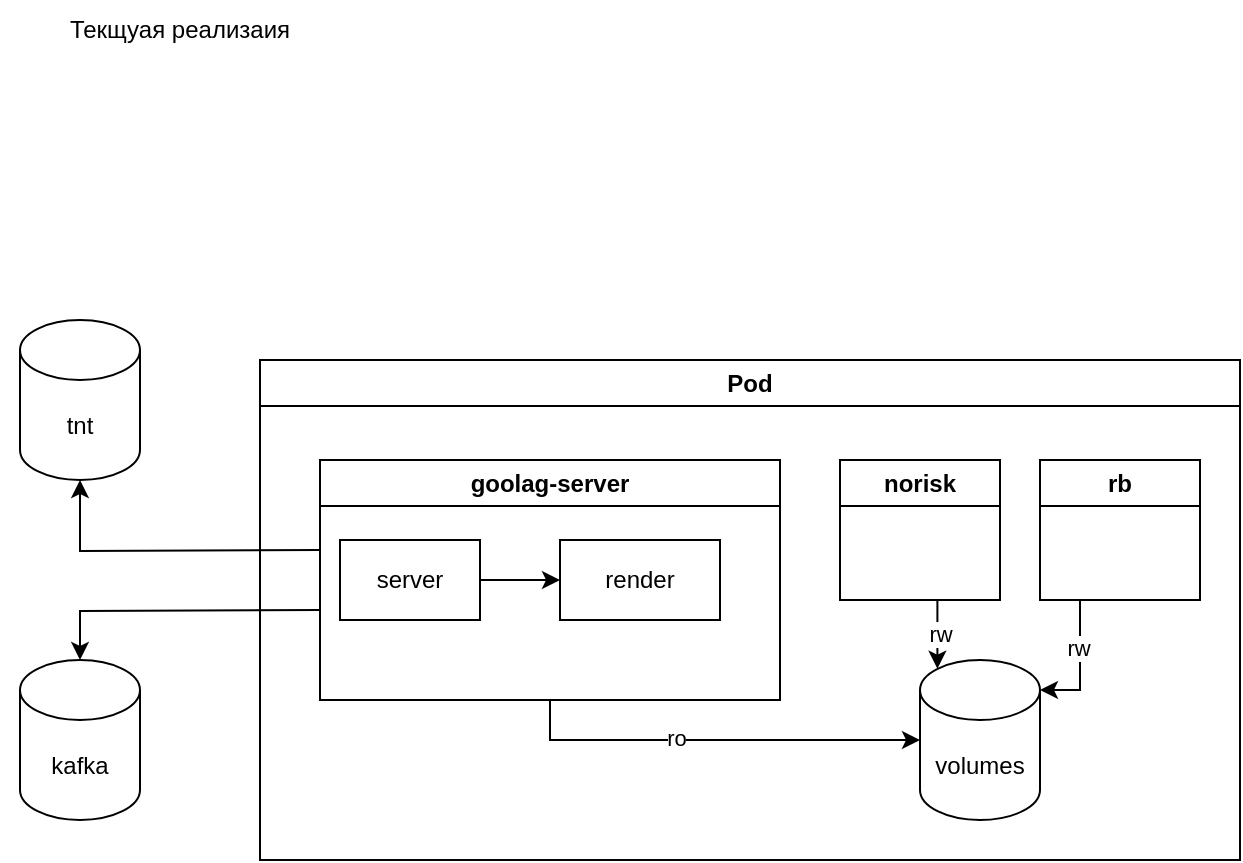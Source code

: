 <mxfile version="21.6.6" type="github">
  <diagram name="Страница 1" id="YcJ9oTsvfx0K6uPgNO41">
    <mxGraphModel dx="735" dy="414" grid="1" gridSize="10" guides="1" tooltips="1" connect="1" arrows="1" fold="1" page="1" pageScale="1" pageWidth="827" pageHeight="1169" math="0" shadow="0">
      <root>
        <mxCell id="0" />
        <mxCell id="1" parent="0" />
        <mxCell id="7Q8KEegyFKOKc185R5Ez-2" value="Текщуая реализаия" style="text;html=1;strokeColor=none;fillColor=none;align=center;verticalAlign=middle;whiteSpace=wrap;rounded=0;" vertex="1" parent="1">
          <mxGeometry x="110" y="20" width="180" height="30" as="geometry" />
        </mxCell>
        <mxCell id="7Q8KEegyFKOKc185R5Ez-4" value="Pod" style="swimlane;whiteSpace=wrap;html=1;" vertex="1" parent="1">
          <mxGeometry x="240" y="200" width="490" height="250" as="geometry" />
        </mxCell>
        <mxCell id="7Q8KEegyFKOKc185R5Ez-25" style="edgeStyle=orthogonalEdgeStyle;rounded=0;orthogonalLoop=1;jettySize=auto;html=1;exitX=0.5;exitY=1;exitDx=0;exitDy=0;" edge="1" parent="7Q8KEegyFKOKc185R5Ez-4" source="7Q8KEegyFKOKc185R5Ez-10" target="7Q8KEegyFKOKc185R5Ez-24">
          <mxGeometry relative="1" as="geometry" />
        </mxCell>
        <mxCell id="7Q8KEegyFKOKc185R5Ez-26" value="ro" style="edgeLabel;html=1;align=center;verticalAlign=middle;resizable=0;points=[];" vertex="1" connectable="0" parent="7Q8KEegyFKOKc185R5Ez-25">
          <mxGeometry x="-0.195" y="1" relative="1" as="geometry">
            <mxPoint as="offset" />
          </mxGeometry>
        </mxCell>
        <mxCell id="7Q8KEegyFKOKc185R5Ez-10" value="goolag-server" style="swimlane;whiteSpace=wrap;html=1;" vertex="1" parent="7Q8KEegyFKOKc185R5Ez-4">
          <mxGeometry x="30" y="50" width="230" height="120" as="geometry" />
        </mxCell>
        <mxCell id="7Q8KEegyFKOKc185R5Ez-14" value="" style="edgeStyle=orthogonalEdgeStyle;rounded=0;orthogonalLoop=1;jettySize=auto;html=1;" edge="1" parent="7Q8KEegyFKOKc185R5Ez-10" source="7Q8KEegyFKOKc185R5Ez-11" target="7Q8KEegyFKOKc185R5Ez-13">
          <mxGeometry relative="1" as="geometry" />
        </mxCell>
        <mxCell id="7Q8KEegyFKOKc185R5Ez-11" value="server" style="whiteSpace=wrap;html=1;" vertex="1" parent="7Q8KEegyFKOKc185R5Ez-10">
          <mxGeometry x="10" y="40" width="70" height="40" as="geometry" />
        </mxCell>
        <mxCell id="7Q8KEegyFKOKc185R5Ez-13" value="render" style="rounded=0;whiteSpace=wrap;html=1;" vertex="1" parent="7Q8KEegyFKOKc185R5Ez-10">
          <mxGeometry x="120" y="40" width="80" height="40" as="geometry" />
        </mxCell>
        <mxCell id="7Q8KEegyFKOKc185R5Ez-27" style="edgeStyle=orthogonalEdgeStyle;rounded=0;orthogonalLoop=1;jettySize=auto;html=1;exitX=0.5;exitY=1;exitDx=0;exitDy=0;entryX=0.145;entryY=0;entryDx=0;entryDy=4.35;entryPerimeter=0;" edge="1" parent="7Q8KEegyFKOKc185R5Ez-4" source="7Q8KEegyFKOKc185R5Ez-16" target="7Q8KEegyFKOKc185R5Ez-24">
          <mxGeometry relative="1" as="geometry" />
        </mxCell>
        <mxCell id="7Q8KEegyFKOKc185R5Ez-28" value="rw" style="edgeLabel;html=1;align=center;verticalAlign=middle;resizable=0;points=[];" vertex="1" connectable="0" parent="7Q8KEegyFKOKc185R5Ez-27">
          <mxGeometry x="0.183" y="1" relative="1" as="geometry">
            <mxPoint as="offset" />
          </mxGeometry>
        </mxCell>
        <mxCell id="7Q8KEegyFKOKc185R5Ez-16" value="norisk" style="swimlane;whiteSpace=wrap;html=1;" vertex="1" parent="7Q8KEegyFKOKc185R5Ez-4">
          <mxGeometry x="290" y="50" width="80" height="70" as="geometry" />
        </mxCell>
        <mxCell id="7Q8KEegyFKOKc185R5Ez-29" style="edgeStyle=orthogonalEdgeStyle;rounded=0;orthogonalLoop=1;jettySize=auto;html=1;exitX=0.25;exitY=1;exitDx=0;exitDy=0;entryX=1;entryY=0;entryDx=0;entryDy=15;entryPerimeter=0;" edge="1" parent="7Q8KEegyFKOKc185R5Ez-4" source="7Q8KEegyFKOKc185R5Ez-23" target="7Q8KEegyFKOKc185R5Ez-24">
          <mxGeometry relative="1" as="geometry" />
        </mxCell>
        <mxCell id="7Q8KEegyFKOKc185R5Ez-30" value="rw" style="edgeLabel;html=1;align=center;verticalAlign=middle;resizable=0;points=[];" vertex="1" connectable="0" parent="7Q8KEegyFKOKc185R5Ez-29">
          <mxGeometry x="-0.28" y="-1" relative="1" as="geometry">
            <mxPoint as="offset" />
          </mxGeometry>
        </mxCell>
        <mxCell id="7Q8KEegyFKOKc185R5Ez-23" value="rb" style="swimlane;whiteSpace=wrap;html=1;" vertex="1" parent="7Q8KEegyFKOKc185R5Ez-4">
          <mxGeometry x="390" y="50" width="80" height="70" as="geometry" />
        </mxCell>
        <mxCell id="7Q8KEegyFKOKc185R5Ez-24" value="volumes" style="shape=cylinder3;whiteSpace=wrap;html=1;boundedLbl=1;backgroundOutline=1;size=15;" vertex="1" parent="7Q8KEegyFKOKc185R5Ez-4">
          <mxGeometry x="330" y="150" width="60" height="80" as="geometry" />
        </mxCell>
        <mxCell id="7Q8KEegyFKOKc185R5Ez-6" value="tnt" style="shape=cylinder3;whiteSpace=wrap;html=1;boundedLbl=1;backgroundOutline=1;size=15;" vertex="1" parent="1">
          <mxGeometry x="120" y="180" width="60" height="80" as="geometry" />
        </mxCell>
        <mxCell id="7Q8KEegyFKOKc185R5Ez-7" value="kafka" style="shape=cylinder3;whiteSpace=wrap;html=1;boundedLbl=1;backgroundOutline=1;size=15;" vertex="1" parent="1">
          <mxGeometry x="120" y="350" width="60" height="80" as="geometry" />
        </mxCell>
        <mxCell id="7Q8KEegyFKOKc185R5Ez-8" style="edgeStyle=orthogonalEdgeStyle;rounded=0;orthogonalLoop=1;jettySize=auto;html=1;exitX=0;exitY=0.25;exitDx=0;exitDy=0;" edge="1" parent="1" target="7Q8KEegyFKOKc185R5Ez-6">
          <mxGeometry relative="1" as="geometry">
            <mxPoint x="270" y="295" as="sourcePoint" />
          </mxGeometry>
        </mxCell>
        <mxCell id="7Q8KEegyFKOKc185R5Ez-9" style="edgeStyle=orthogonalEdgeStyle;rounded=0;orthogonalLoop=1;jettySize=auto;html=1;exitX=0;exitY=0.75;exitDx=0;exitDy=0;entryX=0.5;entryY=0;entryDx=0;entryDy=0;entryPerimeter=0;" edge="1" parent="1" target="7Q8KEegyFKOKc185R5Ez-7">
          <mxGeometry relative="1" as="geometry">
            <mxPoint x="270" y="325" as="sourcePoint" />
          </mxGeometry>
        </mxCell>
      </root>
    </mxGraphModel>
  </diagram>
</mxfile>
